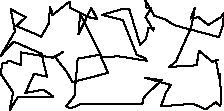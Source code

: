 unitsize(0.001cm);
draw((1380,939)--(1323,280));
draw((1323,280)--(1178,100));
draw((1178,100)--(1256,61));
draw((1256,61)--(1429,134));
draw((1429,134)--(2519,135));
draw((2519,135)--(2542,236));
draw((2542,236)--(2588,302));
draw((2588,302)--(2863,558));
draw((2863,558)--(2573,599));
draw((2573,599)--(3022,474));
draw((3022,474)--(2936,337));
draw((2936,337)--(2848,96));
draw((2848,96)--(3416,143));
draw((3416,143)--(3640,43));
draw((3640,43)--(3815,169));
draw((3815,169)--(3893,102));
draw((3893,102)--(3913,192));
draw((3913,192)--(3888,666));
draw((3888,666)--(3875,598));
draw((3875,598)--(3822,899));
draw((3822,899)--(3854,923));
draw((3854,923)--(3756,882));
draw((3756,882)--(3520,1079));
draw((3520,1079)--(3479,821));
draw((3479,821)--(2991,792));
draw((2991,792)--(3113,885));
draw((3113,885)--(3384,1498));
draw((3384,1498)--(3447,1830));
draw((3447,1830)--(3373,1646));
draw((3373,1646)--(3510,1671));
draw((3510,1671)--(3683,1533));
draw((3683,1533)--(3911,1673));
draw((3911,1673)--(3955,1743));
draw((3955,1743)--(3950,1558));
draw((3950,1558)--(3874,1318));
draw((3874,1318)--(3085,1528));
draw((3085,1528)--(2961,1605));
draw((2961,1605)--(2945,1622));
draw((2945,1622)--(2728,1698));
draw((2728,1698)--(2573,1969));
draw((2573,1969)--(2597,1830));
draw((2597,1830)--(2678,1825));
draw((2678,1825)--(2576,1676));
draw((2576,1676)--(2716,1432));
draw((2716,1432)--(2721,1482));
draw((2721,1482)--(2628,1479));
draw((2628,1479)--(2586,1286));
draw((2586,1286)--(2482,1183));
draw((2482,1183)--(2290,1810));
draw((2290,1810)--(2139,1806));
draw((2139,1806)--(1807,1711));
draw((1807,1711)--(2178,1619));
draw((2178,1619)--(2421,1007));
draw((2421,1007)--(2574,946));
draw((2574,946)--(2599,901));
draw((2599,901)--(2097,981));
draw((2097,981)--(1795,962));
draw((1795,962)--(1917,687));
draw((1917,687)--(1286,525));
draw((1286,525)--(1187,706));
draw((1187,706)--(984,965));
draw((984,965)--(1115,1052));
draw((1115,1052)--(938,955));
draw((938,955)--(378,1048));
draw((378,1048)--(376,825));
draw((376,825)--(161,906));
draw((161,906)--(123,862));
draw((123,862)--(53,857));
draw((53,857)--(19,674));
draw((19,674)--(241,341));
draw((241,341)--(178,24));
draw((178,24)--(327,265));
draw((327,265)--(953,268));
draw((953,268)--(776,392));
draw((776,392)--(457,334));
draw((457,334)--(611,673));
draw((611,673)--(839,620));
draw((839,620)--(742,1025));
draw((742,1025)--(252,1240));
draw((252,1240)--(22,987));
draw((22,987)--(274,1420));
draw((274,1420)--(198,1810));
draw((198,1810)--(463,1670));
draw((463,1670)--(298,1513));
draw((298,1513)--(611,1384));
draw((611,1384)--(738,1325));
draw((738,1325)--(872,1559));
draw((872,1559)--(890,1846));
draw((890,1846)--(929,1766));
draw((929,1766)--(928,1700));
draw((928,1700)--(1234,1946));
draw((1234,1946)--(1247,1945));
draw((1247,1945)--(1251,1832));
draw((1251,1832)--(1625,1651));
draw((1625,1651)--(1724,1642));
draw((1724,1642)--(1621,1830));
draw((1621,1830)--(1393,1368));
draw((1393,1368)--(1424,1728));
draw((1424,1728)--(1787,1009));
draw((1787,1009)--(1380,939));
